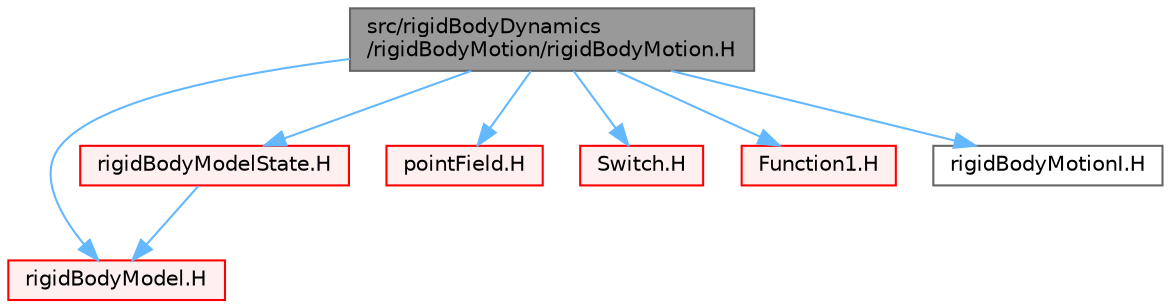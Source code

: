 digraph "src/rigidBodyDynamics/rigidBodyMotion/rigidBodyMotion.H"
{
 // LATEX_PDF_SIZE
  bgcolor="transparent";
  edge [fontname=Helvetica,fontsize=10,labelfontname=Helvetica,labelfontsize=10];
  node [fontname=Helvetica,fontsize=10,shape=box,height=0.2,width=0.4];
  Node1 [id="Node000001",label="src/rigidBodyDynamics\l/rigidBodyMotion/rigidBodyMotion.H",height=0.2,width=0.4,color="gray40", fillcolor="grey60", style="filled", fontcolor="black",tooltip=" "];
  Node1 -> Node2 [id="edge1_Node000001_Node000002",color="steelblue1",style="solid",tooltip=" "];
  Node2 [id="Node000002",label="rigidBodyModel.H",height=0.2,width=0.4,color="red", fillcolor="#FFF0F0", style="filled",URL="$rigidBodyModel_8H.html",tooltip=" "];
  Node1 -> Node226 [id="edge2_Node000001_Node000226",color="steelblue1",style="solid",tooltip=" "];
  Node226 [id="Node000226",label="rigidBodyModelState.H",height=0.2,width=0.4,color="red", fillcolor="#FFF0F0", style="filled",URL="$rigidBodyModelState_8H.html",tooltip=" "];
  Node226 -> Node2 [id="edge3_Node000226_Node000002",color="steelblue1",style="solid",tooltip=" "];
  Node1 -> Node228 [id="edge4_Node000001_Node000228",color="steelblue1",style="solid",tooltip=" "];
  Node228 [id="Node000228",label="pointField.H",height=0.2,width=0.4,color="red", fillcolor="#FFF0F0", style="filled",URL="$pointField_8H.html",tooltip=" "];
  Node1 -> Node243 [id="edge5_Node000001_Node000243",color="steelblue1",style="solid",tooltip=" "];
  Node243 [id="Node000243",label="Switch.H",height=0.2,width=0.4,color="red", fillcolor="#FFF0F0", style="filled",URL="$Switch_8H.html",tooltip=" "];
  Node1 -> Node244 [id="edge6_Node000001_Node000244",color="steelblue1",style="solid",tooltip=" "];
  Node244 [id="Node000244",label="Function1.H",height=0.2,width=0.4,color="red", fillcolor="#FFF0F0", style="filled",URL="$Function1_8H.html",tooltip=" "];
  Node1 -> Node260 [id="edge7_Node000001_Node000260",color="steelblue1",style="solid",tooltip=" "];
  Node260 [id="Node000260",label="rigidBodyMotionI.H",height=0.2,width=0.4,color="grey40", fillcolor="white", style="filled",URL="$rigidBodyMotionI_8H.html",tooltip=" "];
}
